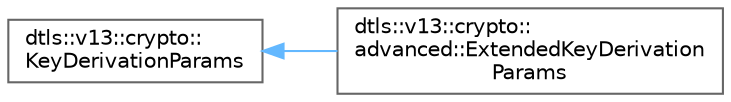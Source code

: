 digraph "Graphical Class Hierarchy"
{
 // LATEX_PDF_SIZE
  bgcolor="transparent";
  edge [fontname=Helvetica,fontsize=10,labelfontname=Helvetica,labelfontsize=10];
  node [fontname=Helvetica,fontsize=10,shape=box,height=0.2,width=0.4];
  rankdir="LR";
  Node0 [id="Node000000",label="dtls::v13::crypto::\lKeyDerivationParams",height=0.2,width=0.4,color="grey40", fillcolor="white", style="filled",URL="$structdtls_1_1v13_1_1crypto_1_1KeyDerivationParams.html",tooltip="Key derivation parameters for HKDF and PBKDF2 operations."];
  Node0 -> Node1 [id="edge24_Node000000_Node000001",dir="back",color="steelblue1",style="solid",tooltip=" "];
  Node1 [id="Node000001",label="dtls::v13::crypto::\ladvanced::ExtendedKeyDerivation\lParams",height=0.2,width=0.4,color="grey40", fillcolor="white", style="filled",URL="$structdtls_1_1v13_1_1crypto_1_1advanced_1_1ExtendedKeyDerivationParams.html",tooltip="Extended key derivation parameters."];
}
